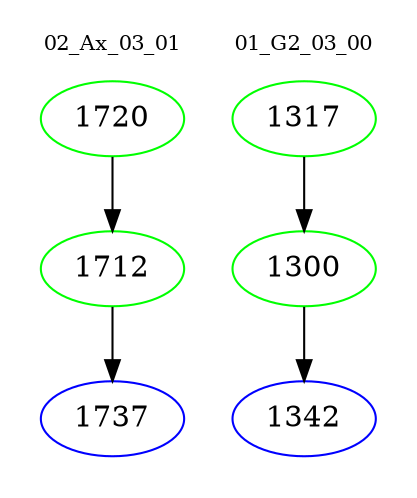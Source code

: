 digraph{
subgraph cluster_0 {
color = white
label = "02_Ax_03_01";
fontsize=10;
T0_1720 [label="1720", color="green"]
T0_1720 -> T0_1712 [color="black"]
T0_1712 [label="1712", color="green"]
T0_1712 -> T0_1737 [color="black"]
T0_1737 [label="1737", color="blue"]
}
subgraph cluster_1 {
color = white
label = "01_G2_03_00";
fontsize=10;
T1_1317 [label="1317", color="green"]
T1_1317 -> T1_1300 [color="black"]
T1_1300 [label="1300", color="green"]
T1_1300 -> T1_1342 [color="black"]
T1_1342 [label="1342", color="blue"]
}
}
